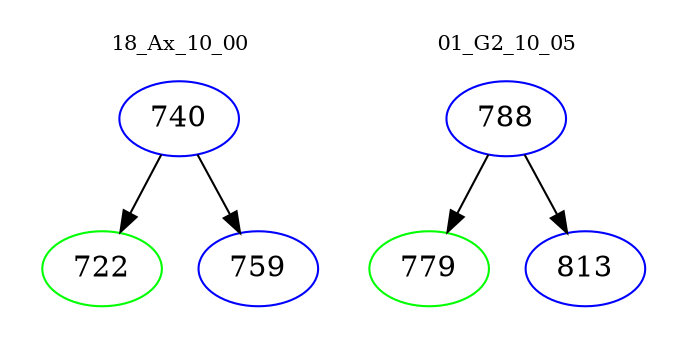 digraph{
subgraph cluster_0 {
color = white
label = "18_Ax_10_00";
fontsize=10;
T0_740 [label="740", color="blue"]
T0_740 -> T0_722 [color="black"]
T0_722 [label="722", color="green"]
T0_740 -> T0_759 [color="black"]
T0_759 [label="759", color="blue"]
}
subgraph cluster_1 {
color = white
label = "01_G2_10_05";
fontsize=10;
T1_788 [label="788", color="blue"]
T1_788 -> T1_779 [color="black"]
T1_779 [label="779", color="green"]
T1_788 -> T1_813 [color="black"]
T1_813 [label="813", color="blue"]
}
}
